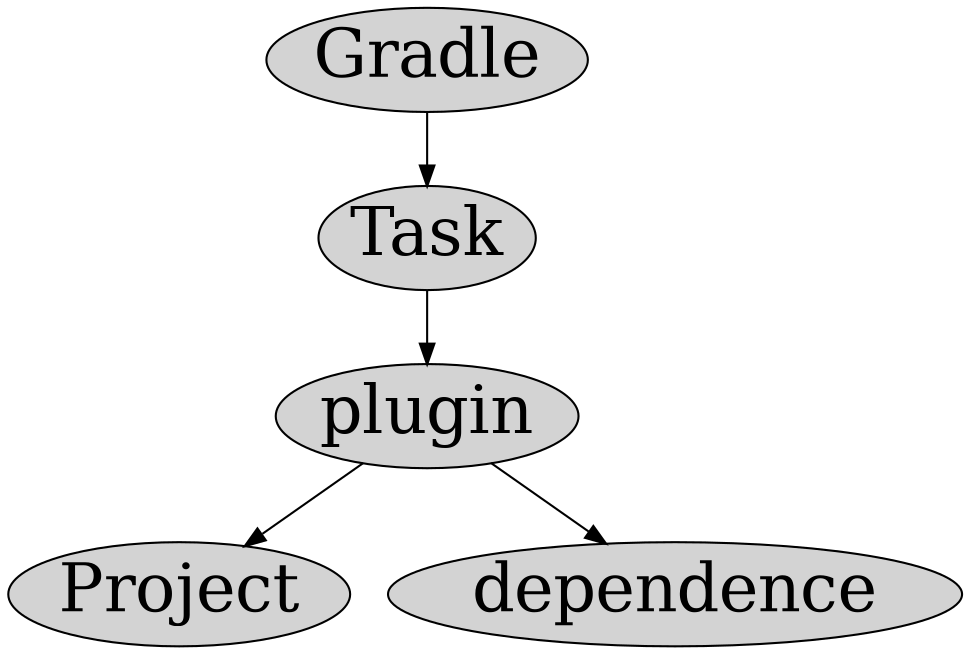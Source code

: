 digraph d {
 node [margin=0  fontsize=32 width=0.5 shape=oval style=filled]
 
 O [label="Gradle"]
 A [label="Task"]
 B [label="plugin"]
 C [label="Project"]
 D [label="dependence"]
 
 O -> A 
 A -> B 
 B -> C 
 B -> D 
}